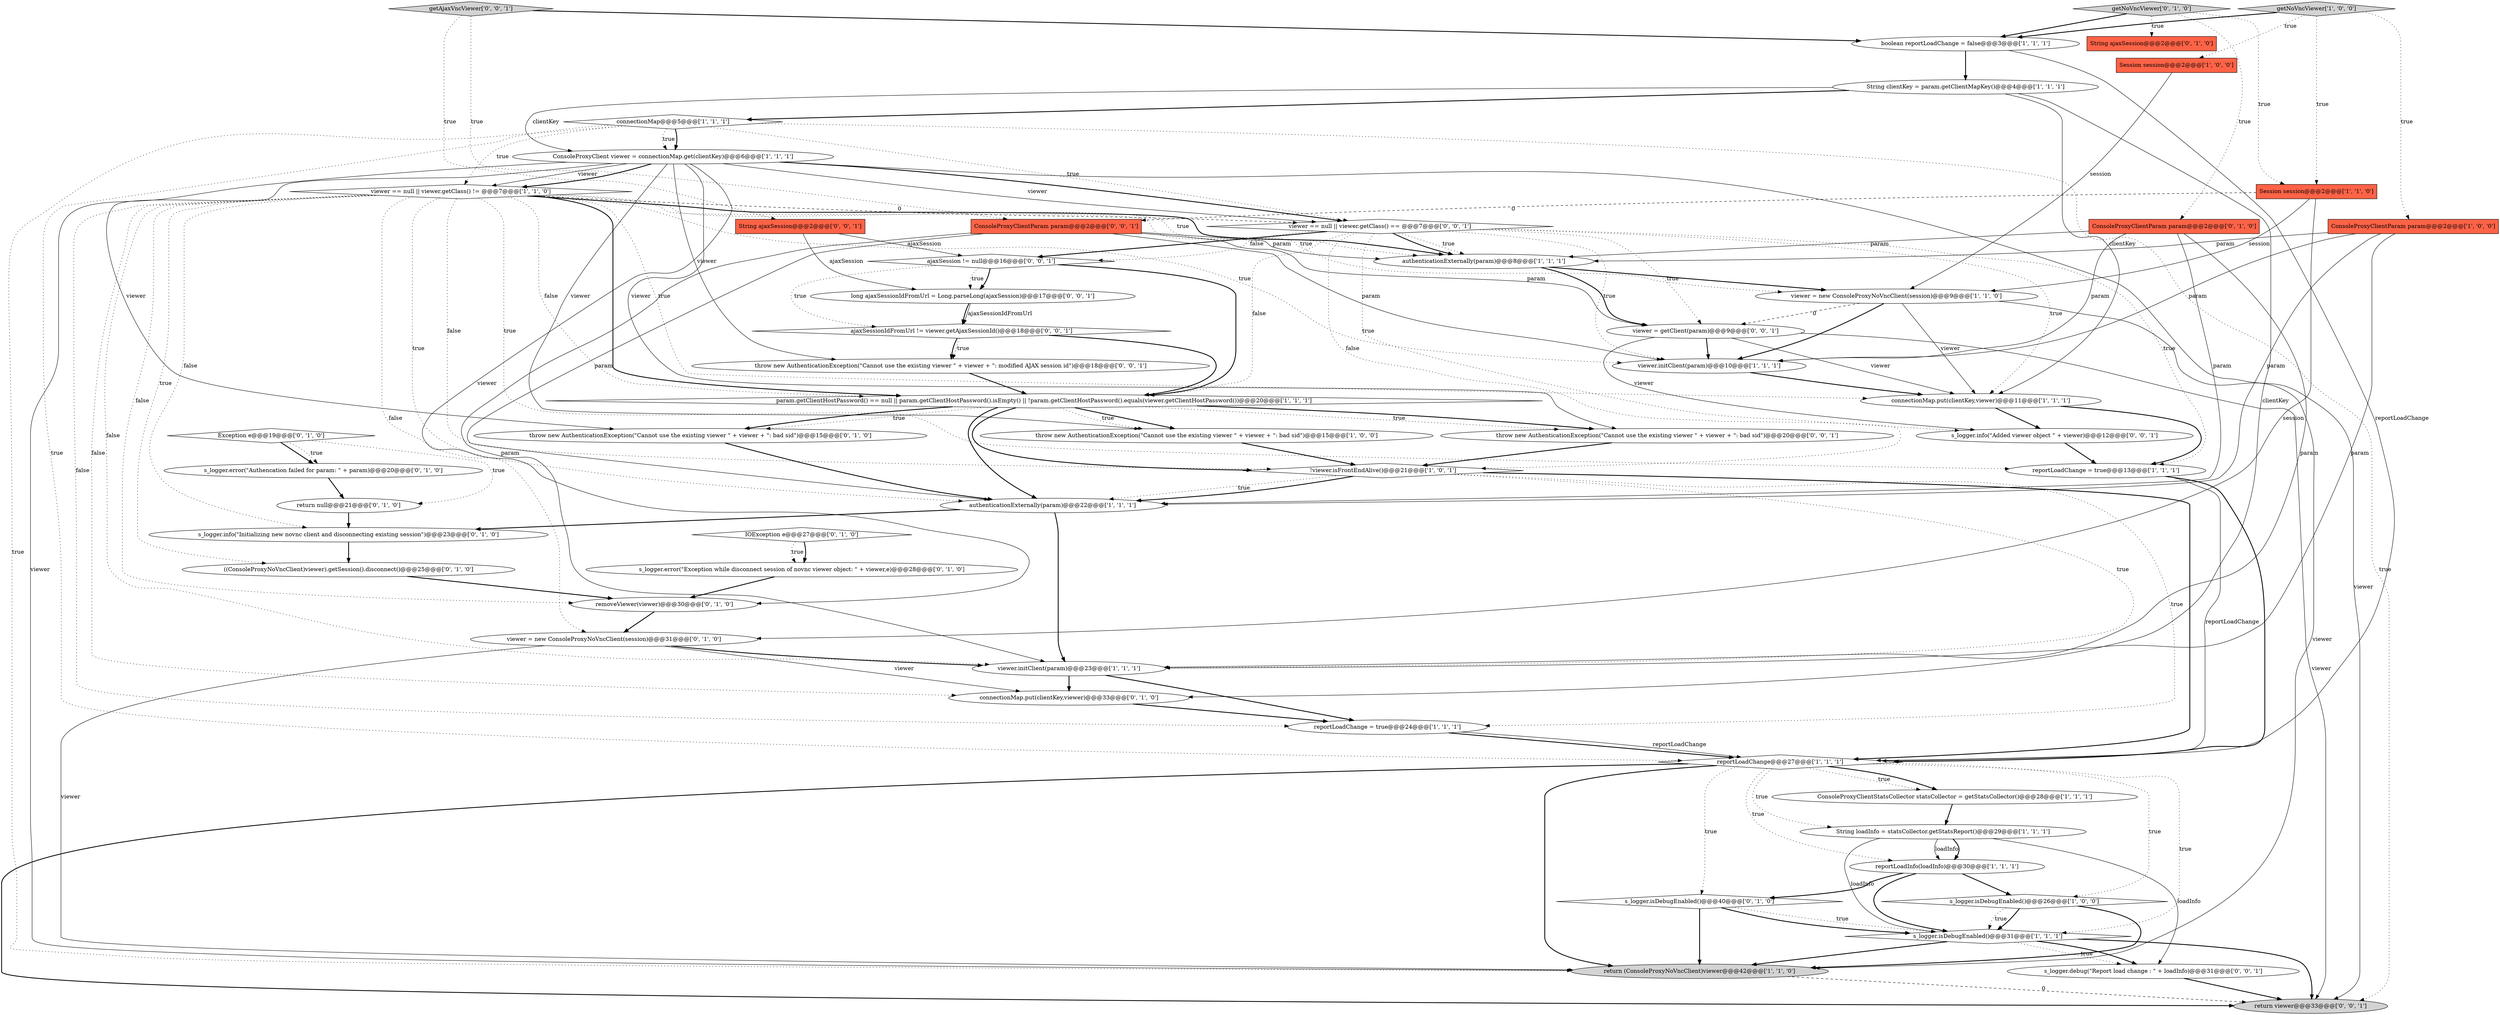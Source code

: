 digraph {
15 [style = filled, label = "ConsoleProxyClientStatsCollector statsCollector = getStatsCollector()@@@28@@@['1', '1', '1']", fillcolor = white, shape = ellipse image = "AAA0AAABBB1BBB"];
29 [style = filled, label = "throw new AuthenticationException(\"Cannot use the existing viewer \" + viewer + \": bad sid\")@@@15@@@['0', '1', '0']", fillcolor = white, shape = ellipse image = "AAA0AAABBB2BBB"];
16 [style = filled, label = "reportLoadChange@@@27@@@['1', '1', '1']", fillcolor = white, shape = diamond image = "AAA0AAABBB1BBB"];
20 [style = filled, label = "String loadInfo = statsCollector.getStatsReport()@@@29@@@['1', '1', '1']", fillcolor = white, shape = ellipse image = "AAA0AAABBB1BBB"];
34 [style = filled, label = "IOException e@@@27@@@['0', '1', '0']", fillcolor = white, shape = diamond image = "AAA1AAABBB2BBB"];
52 [style = filled, label = "getAjaxVncViewer['0', '0', '1']", fillcolor = lightgray, shape = diamond image = "AAA0AAABBB3BBB"];
38 [style = filled, label = "return null@@@21@@@['0', '1', '0']", fillcolor = white, shape = ellipse image = "AAA1AAABBB2BBB"];
22 [style = filled, label = "s_logger.isDebugEnabled()@@@31@@@['1', '1', '1']", fillcolor = white, shape = diamond image = "AAA0AAABBB1BBB"];
47 [style = filled, label = "s_logger.debug(\"Report load change : \" + loadInfo)@@@31@@@['0', '0', '1']", fillcolor = white, shape = ellipse image = "AAA0AAABBB3BBB"];
50 [style = filled, label = "ajaxSessionIdFromUrl != viewer.getAjaxSessionId()@@@18@@@['0', '0', '1']", fillcolor = white, shape = diamond image = "AAA0AAABBB3BBB"];
39 [style = filled, label = "s_logger.info(\"Initializing new novnc client and disconnecting existing session\")@@@23@@@['0', '1', '0']", fillcolor = white, shape = ellipse image = "AAA1AAABBB2BBB"];
53 [style = filled, label = "viewer = getClient(param)@@@9@@@['0', '0', '1']", fillcolor = white, shape = ellipse image = "AAA0AAABBB3BBB"];
7 [style = filled, label = "boolean reportLoadChange = false@@@3@@@['1', '1', '1']", fillcolor = white, shape = ellipse image = "AAA0AAABBB1BBB"];
3 [style = filled, label = "viewer.initClient(param)@@@23@@@['1', '1', '1']", fillcolor = white, shape = ellipse image = "AAA0AAABBB1BBB"];
24 [style = filled, label = "Session session@@@2@@@['1', '1', '0']", fillcolor = tomato, shape = box image = "AAA0AAABBB1BBB"];
32 [style = filled, label = "connectionMap.put(clientKey,viewer)@@@33@@@['0', '1', '0']", fillcolor = white, shape = ellipse image = "AAA1AAABBB2BBB"];
26 [style = filled, label = "return (ConsoleProxyNoVncClient)viewer@@@42@@@['1', '1', '0']", fillcolor = lightgray, shape = ellipse image = "AAA0AAABBB1BBB"];
0 [style = filled, label = "throw new AuthenticationException(\"Cannot use the existing viewer \" + viewer + \": bad sid\")@@@15@@@['1', '0', '0']", fillcolor = white, shape = ellipse image = "AAA0AAABBB1BBB"];
35 [style = filled, label = "s_logger.isDebugEnabled()@@@40@@@['0', '1', '0']", fillcolor = white, shape = diamond image = "AAA0AAABBB2BBB"];
11 [style = filled, label = "authenticationExternally(param)@@@22@@@['1', '1', '1']", fillcolor = white, shape = ellipse image = "AAA0AAABBB1BBB"];
17 [style = filled, label = "reportLoadInfo(loadInfo)@@@30@@@['1', '1', '1']", fillcolor = white, shape = ellipse image = "AAA0AAABBB1BBB"];
28 [style = filled, label = "s_logger.error(\"Authencation failed for param: \" + param)@@@20@@@['0', '1', '0']", fillcolor = white, shape = ellipse image = "AAA1AAABBB2BBB"];
33 [style = filled, label = "((ConsoleProxyNoVncClient)viewer).getSession().disconnect()@@@25@@@['0', '1', '0']", fillcolor = white, shape = ellipse image = "AAA1AAABBB2BBB"];
30 [style = filled, label = "ConsoleProxyClientParam param@@@2@@@['0', '1', '0']", fillcolor = tomato, shape = box image = "AAA0AAABBB2BBB"];
43 [style = filled, label = "String ajaxSession@@@2@@@['0', '0', '1']", fillcolor = tomato, shape = box image = "AAA0AAABBB3BBB"];
21 [style = filled, label = "connectionMap@@@5@@@['1', '1', '1']", fillcolor = white, shape = diamond image = "AAA0AAABBB1BBB"];
44 [style = filled, label = "throw new AuthenticationException(\"Cannot use the existing viewer \" + viewer + \": bad sid\")@@@20@@@['0', '0', '1']", fillcolor = white, shape = ellipse image = "AAA0AAABBB3BBB"];
45 [style = filled, label = "long ajaxSessionIdFromUrl = Long.parseLong(ajaxSession)@@@17@@@['0', '0', '1']", fillcolor = white, shape = ellipse image = "AAA0AAABBB3BBB"];
31 [style = filled, label = "viewer = new ConsoleProxyNoVncClient(session)@@@31@@@['0', '1', '0']", fillcolor = white, shape = ellipse image = "AAA1AAABBB2BBB"];
46 [style = filled, label = "ConsoleProxyClientParam param@@@2@@@['0', '0', '1']", fillcolor = tomato, shape = box image = "AAA0AAABBB3BBB"];
12 [style = filled, label = "Session session@@@2@@@['1', '0', '0']", fillcolor = tomato, shape = box image = "AAA0AAABBB1BBB"];
19 [style = filled, label = "connectionMap.put(clientKey,viewer)@@@11@@@['1', '1', '1']", fillcolor = white, shape = ellipse image = "AAA0AAABBB1BBB"];
37 [style = filled, label = "removeViewer(viewer)@@@30@@@['0', '1', '0']", fillcolor = white, shape = ellipse image = "AAA1AAABBB2BBB"];
6 [style = filled, label = "ConsoleProxyClient viewer = connectionMap.get(clientKey)@@@6@@@['1', '1', '1']", fillcolor = white, shape = ellipse image = "AAA0AAABBB1BBB"];
4 [style = filled, label = "reportLoadChange = true@@@24@@@['1', '1', '1']", fillcolor = white, shape = ellipse image = "AAA0AAABBB1BBB"];
10 [style = filled, label = "ConsoleProxyClientParam param@@@2@@@['1', '0', '0']", fillcolor = tomato, shape = box image = "AAA0AAABBB1BBB"];
18 [style = filled, label = "reportLoadChange = true@@@13@@@['1', '1', '1']", fillcolor = white, shape = ellipse image = "AAA0AAABBB1BBB"];
40 [style = filled, label = "Exception e@@@19@@@['0', '1', '0']", fillcolor = white, shape = diamond image = "AAA1AAABBB2BBB"];
27 [style = filled, label = "String ajaxSession@@@2@@@['0', '1', '0']", fillcolor = tomato, shape = box image = "AAA0AAABBB2BBB"];
51 [style = filled, label = "s_logger.info(\"Added viewer object \" + viewer)@@@12@@@['0', '0', '1']", fillcolor = white, shape = ellipse image = "AAA0AAABBB3BBB"];
9 [style = filled, label = "param.getClientHostPassword() == null || param.getClientHostPassword().isEmpty() || !param.getClientHostPassword().equals(viewer.getClientHostPassword())@@@20@@@['1', '1', '1']", fillcolor = white, shape = diamond image = "AAA0AAABBB1BBB"];
41 [style = filled, label = "getNoVncViewer['0', '1', '0']", fillcolor = lightgray, shape = diamond image = "AAA0AAABBB2BBB"];
36 [style = filled, label = "s_logger.error(\"Exception while disconnect session of novnc viewer object: \" + viewer,e)@@@28@@@['0', '1', '0']", fillcolor = white, shape = ellipse image = "AAA1AAABBB2BBB"];
2 [style = filled, label = "getNoVncViewer['1', '0', '0']", fillcolor = lightgray, shape = diamond image = "AAA0AAABBB1BBB"];
5 [style = filled, label = "s_logger.isDebugEnabled()@@@26@@@['1', '0', '0']", fillcolor = white, shape = diamond image = "AAA0AAABBB1BBB"];
8 [style = filled, label = "!viewer.isFrontEndAlive()@@@21@@@['1', '0', '1']", fillcolor = white, shape = diamond image = "AAA0AAABBB1BBB"];
13 [style = filled, label = "String clientKey = param.getClientMapKey()@@@4@@@['1', '1', '1']", fillcolor = white, shape = ellipse image = "AAA0AAABBB1BBB"];
1 [style = filled, label = "authenticationExternally(param)@@@8@@@['1', '1', '1']", fillcolor = white, shape = ellipse image = "AAA0AAABBB1BBB"];
14 [style = filled, label = "viewer.initClient(param)@@@10@@@['1', '1', '1']", fillcolor = white, shape = ellipse image = "AAA0AAABBB1BBB"];
48 [style = filled, label = "throw new AuthenticationException(\"Cannot use the existing viewer \" + viewer + \": modified AJAX session id\")@@@18@@@['0', '0', '1']", fillcolor = white, shape = ellipse image = "AAA0AAABBB3BBB"];
49 [style = filled, label = "viewer == null || viewer.getClass() == @@@7@@@['0', '0', '1']", fillcolor = white, shape = diamond image = "AAA0AAABBB3BBB"];
42 [style = filled, label = "ajaxSession != null@@@16@@@['0', '0', '1']", fillcolor = white, shape = diamond image = "AAA0AAABBB3BBB"];
25 [style = filled, label = "viewer = new ConsoleProxyNoVncClient(session)@@@9@@@['1', '1', '0']", fillcolor = white, shape = ellipse image = "AAA0AAABBB1BBB"];
54 [style = filled, label = "return viewer@@@33@@@['0', '0', '1']", fillcolor = lightgray, shape = ellipse image = "AAA0AAABBB3BBB"];
23 [style = filled, label = "viewer == null || viewer.getClass() != @@@7@@@['1', '1', '0']", fillcolor = white, shape = diamond image = "AAA0AAABBB1BBB"];
23->9 [style = bold, label=""];
9->44 [style = dotted, label="true"];
16->20 [style = dotted, label="true"];
50->48 [style = dotted, label="true"];
5->22 [style = dotted, label="true"];
1->53 [style = bold, label=""];
6->49 [style = bold, label=""];
50->9 [style = bold, label=""];
40->28 [style = bold, label=""];
51->18 [style = bold, label=""];
31->26 [style = solid, label="viewer"];
0->8 [style = bold, label=""];
14->19 [style = bold, label=""];
53->51 [style = solid, label="viewer"];
16->15 [style = dotted, label="true"];
23->31 [style = dotted, label="false"];
31->32 [style = solid, label="viewer"];
7->13 [style = bold, label=""];
23->37 [style = dotted, label="false"];
48->9 [style = bold, label=""];
23->3 [style = dotted, label="false"];
21->49 [style = dotted, label="true"];
20->17 [style = solid, label="loadInfo"];
49->53 [style = dotted, label="true"];
13->32 [style = solid, label="clientKey"];
49->1 [style = bold, label=""];
41->30 [style = dotted, label="true"];
35->22 [style = dotted, label="true"];
30->3 [style = solid, label="param"];
23->11 [style = dotted, label="true"];
20->17 [style = bold, label=""];
17->22 [style = bold, label=""];
35->26 [style = bold, label=""];
35->22 [style = bold, label=""];
16->54 [style = bold, label=""];
21->54 [style = dotted, label="true"];
31->3 [style = bold, label=""];
30->11 [style = solid, label="param"];
38->39 [style = bold, label=""];
8->16 [style = bold, label=""];
16->22 [style = dotted, label="true"];
8->11 [style = dotted, label="true"];
49->42 [style = dotted, label="false"];
39->33 [style = bold, label=""];
16->35 [style = dotted, label="true"];
6->23 [style = solid, label="viewer"];
37->31 [style = bold, label=""];
28->38 [style = bold, label=""];
25->14 [style = bold, label=""];
53->19 [style = solid, label="viewer"];
23->49 [style = dashed, label="0"];
22->47 [style = dotted, label="true"];
24->25 [style = solid, label="session"];
13->19 [style = solid, label="clientKey"];
25->26 [style = solid, label="viewer"];
1->25 [style = bold, label=""];
13->6 [style = solid, label="clientKey"];
33->37 [style = bold, label=""];
26->54 [style = dashed, label="0"];
52->43 [style = dotted, label="true"];
6->48 [style = solid, label="viewer"];
18->16 [style = solid, label="reportLoadChange"];
23->39 [style = dotted, label="false"];
6->49 [style = solid, label="viewer"];
47->54 [style = bold, label=""];
2->12 [style = dotted, label="true"];
5->22 [style = bold, label=""];
15->20 [style = bold, label=""];
44->8 [style = bold, label=""];
40->38 [style = dotted, label="true"];
46->1 [style = solid, label="param"];
6->44 [style = solid, label="viewer"];
53->54 [style = solid, label="viewer"];
41->24 [style = dotted, label="true"];
6->29 [style = solid, label="viewer"];
46->14 [style = solid, label="param"];
32->4 [style = bold, label=""];
16->5 [style = dotted, label="true"];
6->23 [style = bold, label=""];
21->6 [style = bold, label=""];
30->1 [style = solid, label="param"];
19->18 [style = bold, label=""];
49->1 [style = dotted, label="true"];
10->3 [style = solid, label="param"];
19->51 [style = bold, label=""];
11->3 [style = bold, label=""];
2->24 [style = dotted, label="true"];
43->42 [style = solid, label="ajaxSession"];
23->9 [style = dotted, label="false"];
40->28 [style = dotted, label="true"];
4->16 [style = bold, label=""];
2->7 [style = bold, label=""];
23->19 [style = dotted, label="true"];
23->4 [style = dotted, label="false"];
34->36 [style = bold, label=""];
21->23 [style = dotted, label="true"];
23->14 [style = dotted, label="true"];
41->27 [style = dotted, label="true"];
9->0 [style = bold, label=""];
4->16 [style = solid, label="reportLoadChange"];
46->53 [style = solid, label="param"];
22->47 [style = bold, label=""];
20->22 [style = solid, label="loadInfo"];
23->1 [style = dotted, label="true"];
49->18 [style = dotted, label="true"];
9->29 [style = dotted, label="true"];
52->7 [style = bold, label=""];
18->16 [style = bold, label=""];
49->42 [style = bold, label=""];
46->11 [style = solid, label="param"];
6->0 [style = solid, label="viewer"];
21->6 [style = dotted, label="true"];
9->29 [style = bold, label=""];
8->3 [style = dotted, label="true"];
52->46 [style = dotted, label="true"];
21->16 [style = dotted, label="true"];
45->50 [style = bold, label=""];
49->9 [style = dotted, label="false"];
16->17 [style = dotted, label="true"];
23->8 [style = dotted, label="false"];
23->33 [style = dotted, label="true"];
3->4 [style = bold, label=""];
49->51 [style = dotted, label="true"];
34->36 [style = dotted, label="true"];
6->37 [style = solid, label="viewer"];
17->35 [style = bold, label=""];
42->45 [style = bold, label=""];
46->3 [style = solid, label="param"];
36->37 [style = bold, label=""];
9->11 [style = bold, label=""];
53->14 [style = bold, label=""];
42->45 [style = dotted, label="true"];
16->26 [style = bold, label=""];
9->44 [style = bold, label=""];
9->0 [style = dotted, label="true"];
23->1 [style = bold, label=""];
25->53 [style = dashed, label="0"];
11->39 [style = bold, label=""];
24->46 [style = dashed, label="0"];
49->8 [style = dotted, label="false"];
16->15 [style = bold, label=""];
12->25 [style = solid, label="session"];
50->48 [style = bold, label=""];
3->32 [style = bold, label=""];
5->26 [style = bold, label=""];
45->50 [style = solid, label="ajaxSessionIdFromUrl"];
2->10 [style = dotted, label="true"];
10->14 [style = solid, label="param"];
8->11 [style = bold, label=""];
6->54 [style = solid, label="viewer"];
21->26 [style = dotted, label="true"];
49->19 [style = dotted, label="true"];
10->11 [style = solid, label="param"];
20->47 [style = solid, label="loadInfo"];
22->26 [style = bold, label=""];
23->32 [style = dotted, label="false"];
10->1 [style = solid, label="param"];
25->19 [style = solid, label="viewer"];
30->14 [style = solid, label="param"];
23->18 [style = dotted, label="true"];
41->7 [style = bold, label=""];
7->16 [style = solid, label="reportLoadChange"];
23->25 [style = dotted, label="true"];
42->9 [style = bold, label=""];
22->54 [style = bold, label=""];
24->31 [style = solid, label="session"];
49->14 [style = dotted, label="true"];
9->8 [style = bold, label=""];
6->26 [style = solid, label="viewer"];
42->50 [style = dotted, label="true"];
8->4 [style = dotted, label="true"];
17->5 [style = bold, label=""];
29->11 [style = bold, label=""];
13->21 [style = bold, label=""];
43->45 [style = solid, label="ajaxSession"];
}
